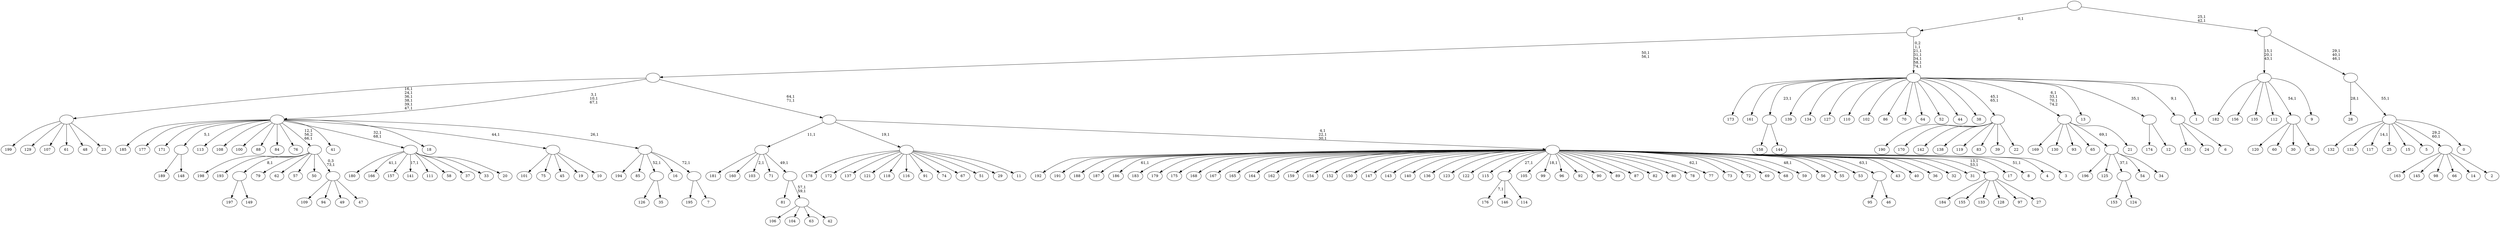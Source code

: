 digraph T {
	275 [label="199"]
	274 [label="198"]
	273 [label="197"]
	272 [label="196"]
	271 [label="195"]
	270 [label="194"]
	269 [label="193"]
	268 [label="192"]
	267 [label="191"]
	266 [label="190"]
	265 [label="189"]
	264 [label="188"]
	263 [label="187"]
	262 [label="186"]
	260 [label="185"]
	259 [label="184"]
	258 [label="183"]
	257 [label="182"]
	256 [label="181"]
	255 [label="180"]
	254 [label="179"]
	253 [label="178"]
	252 [label="177"]
	251 [label="176"]
	249 [label="175"]
	248 [label="174"]
	247 [label="173"]
	246 [label="172"]
	245 [label="171"]
	244 [label="170"]
	243 [label="169"]
	242 [label="168"]
	241 [label="167"]
	240 [label="166"]
	238 [label="165"]
	237 [label="164"]
	236 [label="163"]
	235 [label="162"]
	234 [label="161"]
	233 [label="160"]
	232 [label="159"]
	231 [label="158"]
	230 [label="157"]
	229 [label="156"]
	228 [label="155"]
	227 [label="154"]
	226 [label="153"]
	225 [label="152"]
	224 [label="151"]
	223 [label="150"]
	222 [label="149"]
	221 [label=""]
	220 [label="148"]
	219 [label=""]
	218 [label="147"]
	217 [label="146"]
	216 [label="145"]
	215 [label="144"]
	214 [label=""]
	213 [label="143"]
	212 [label="142"]
	211 [label="141"]
	209 [label="140"]
	208 [label="139"]
	207 [label="138"]
	206 [label="137"]
	205 [label="136"]
	204 [label="135"]
	203 [label="134"]
	202 [label="133"]
	201 [label="132"]
	200 [label="131"]
	199 [label="130"]
	198 [label="129"]
	197 [label="128"]
	196 [label="127"]
	195 [label="126"]
	194 [label="125"]
	193 [label="124"]
	192 [label=""]
	191 [label="123"]
	190 [label="122"]
	189 [label="121"]
	188 [label="120"]
	187 [label="119"]
	186 [label="118"]
	185 [label="117"]
	183 [label="116"]
	182 [label="115"]
	181 [label="114"]
	180 [label=""]
	179 [label="113"]
	178 [label="112"]
	177 [label="111"]
	176 [label="110"]
	175 [label="109"]
	174 [label="108"]
	173 [label="107"]
	172 [label="106"]
	171 [label="105"]
	170 [label="104"]
	169 [label="103"]
	167 [label="102"]
	166 [label="101"]
	165 [label="100"]
	164 [label="99"]
	162 [label="98"]
	161 [label="97"]
	160 [label="96"]
	159 [label="95"]
	158 [label="94"]
	157 [label="93"]
	156 [label="92"]
	155 [label="91"]
	154 [label="90"]
	153 [label="89"]
	152 [label="88"]
	151 [label="87"]
	150 [label="86"]
	149 [label="85"]
	148 [label="84"]
	147 [label="83"]
	146 [label="82"]
	145 [label="81"]
	144 [label="80"]
	143 [label="79"]
	142 [label="78"]
	141 [label="77"]
	139 [label="76"]
	138 [label="75"]
	137 [label="74"]
	136 [label="73"]
	135 [label="72"]
	134 [label="71"]
	133 [label="70"]
	132 [label="69"]
	131 [label="68"]
	130 [label="67"]
	129 [label="66"]
	128 [label="65"]
	127 [label="64"]
	126 [label="63"]
	125 [label="62"]
	124 [label="61"]
	123 [label="60"]
	122 [label="59"]
	120 [label="58"]
	119 [label="57"]
	118 [label="56"]
	117 [label="55"]
	116 [label="54"]
	115 [label="53"]
	114 [label="52"]
	113 [label="51"]
	112 [label="50"]
	111 [label="49"]
	110 [label="48"]
	109 [label="47"]
	108 [label=""]
	107 [label=""]
	105 [label="46"]
	104 [label=""]
	103 [label="45"]
	102 [label="44"]
	101 [label="43"]
	100 [label="42"]
	99 [label=""]
	97 [label=""]
	96 [label=""]
	95 [label="41"]
	94 [label="40"]
	93 [label="39"]
	92 [label="38"]
	91 [label="37"]
	90 [label="36"]
	89 [label="35"]
	88 [label=""]
	87 [label="34"]
	86 [label=""]
	85 [label="33"]
	84 [label="32"]
	83 [label="31"]
	82 [label="30"]
	81 [label="29"]
	80 [label="28"]
	78 [label="27"]
	77 [label=""]
	75 [label="26"]
	74 [label=""]
	73 [label="25"]
	72 [label="24"]
	71 [label="23"]
	70 [label=""]
	64 [label="22"]
	63 [label=""]
	61 [label="21"]
	60 [label=""]
	57 [label="20"]
	56 [label=""]
	54 [label="19"]
	53 [label="18"]
	52 [label="17"]
	51 [label="16"]
	50 [label="15"]
	49 [label="14"]
	48 [label="13"]
	47 [label="12"]
	46 [label=""]
	45 [label="11"]
	44 [label=""]
	43 [label="10"]
	42 [label=""]
	41 [label="9"]
	40 [label=""]
	37 [label="8"]
	35 [label="7"]
	34 [label=""]
	33 [label=""]
	32 [label=""]
	29 [label="6"]
	28 [label=""]
	27 [label="5"]
	26 [label="4"]
	25 [label="3"]
	24 [label=""]
	21 [label=""]
	19 [label=""]
	17 [label="2"]
	16 [label=""]
	15 [label="1"]
	14 [label=""]
	8 [label=""]
	7 [label="0"]
	6 [label=""]
	5 [label=""]
	2 [label=""]
	0 [label=""]
	221 -> 273 [label=""]
	221 -> 222 [label=""]
	219 -> 265 [label=""]
	219 -> 220 [label=""]
	214 -> 231 [label=""]
	214 -> 215 [label=""]
	192 -> 226 [label=""]
	192 -> 193 [label=""]
	180 -> 251 [label="7,1"]
	180 -> 217 [label=""]
	180 -> 181 [label=""]
	108 -> 175 [label=""]
	108 -> 158 [label=""]
	108 -> 111 [label=""]
	108 -> 109 [label=""]
	107 -> 274 [label=""]
	107 -> 269 [label=""]
	107 -> 221 [label="8,1"]
	107 -> 143 [label=""]
	107 -> 125 [label=""]
	107 -> 119 [label=""]
	107 -> 112 [label=""]
	107 -> 108 [label="0,3\n73,1"]
	104 -> 159 [label=""]
	104 -> 105 [label=""]
	99 -> 172 [label=""]
	99 -> 170 [label=""]
	99 -> 126 [label=""]
	99 -> 100 [label=""]
	97 -> 99 [label="57,1\n59,1"]
	97 -> 145 [label=""]
	96 -> 169 [label="2,1"]
	96 -> 256 [label=""]
	96 -> 233 [label=""]
	96 -> 134 [label=""]
	96 -> 97 [label="49,1"]
	88 -> 195 [label=""]
	88 -> 89 [label=""]
	86 -> 272 [label=""]
	86 -> 194 [label=""]
	86 -> 192 [label="37,1"]
	86 -> 116 [label=""]
	86 -> 87 [label=""]
	77 -> 259 [label=""]
	77 -> 228 [label=""]
	77 -> 202 [label=""]
	77 -> 197 [label=""]
	77 -> 161 [label=""]
	77 -> 78 [label=""]
	74 -> 188 [label=""]
	74 -> 123 [label=""]
	74 -> 82 [label=""]
	74 -> 75 [label=""]
	70 -> 275 [label=""]
	70 -> 198 [label=""]
	70 -> 173 [label=""]
	70 -> 124 [label=""]
	70 -> 110 [label=""]
	70 -> 71 [label=""]
	63 -> 266 [label=""]
	63 -> 244 [label=""]
	63 -> 212 [label=""]
	63 -> 207 [label=""]
	63 -> 187 [label=""]
	63 -> 147 [label=""]
	63 -> 93 [label=""]
	63 -> 64 [label=""]
	60 -> 243 [label=""]
	60 -> 199 [label=""]
	60 -> 157 [label=""]
	60 -> 128 [label=""]
	60 -> 86 [label="69,1"]
	60 -> 61 [label=""]
	56 -> 211 [label="17,1"]
	56 -> 240 [label="41,1"]
	56 -> 255 [label=""]
	56 -> 230 [label=""]
	56 -> 177 [label=""]
	56 -> 120 [label=""]
	56 -> 91 [label=""]
	56 -> 85 [label=""]
	56 -> 57 [label=""]
	46 -> 248 [label=""]
	46 -> 47 [label=""]
	44 -> 253 [label=""]
	44 -> 246 [label=""]
	44 -> 206 [label=""]
	44 -> 189 [label=""]
	44 -> 186 [label=""]
	44 -> 183 [label=""]
	44 -> 155 [label=""]
	44 -> 137 [label=""]
	44 -> 130 [label=""]
	44 -> 113 [label=""]
	44 -> 81 [label=""]
	44 -> 45 [label=""]
	42 -> 166 [label=""]
	42 -> 138 [label=""]
	42 -> 103 [label=""]
	42 -> 54 [label=""]
	42 -> 43 [label=""]
	40 -> 257 [label=""]
	40 -> 229 [label=""]
	40 -> 204 [label=""]
	40 -> 178 [label=""]
	40 -> 74 [label="54,1"]
	40 -> 41 [label=""]
	34 -> 271 [label=""]
	34 -> 35 [label=""]
	33 -> 270 [label=""]
	33 -> 149 [label=""]
	33 -> 88 [label="52,1"]
	33 -> 51 [label=""]
	33 -> 34 [label="72,1"]
	32 -> 56 [label="32,1\n68,1"]
	32 -> 107 [label="12,1\n56,2\n66,1"]
	32 -> 260 [label=""]
	32 -> 252 [label=""]
	32 -> 245 [label=""]
	32 -> 219 [label="5,1"]
	32 -> 179 [label=""]
	32 -> 174 [label=""]
	32 -> 165 [label=""]
	32 -> 152 [label=""]
	32 -> 148 [label=""]
	32 -> 139 [label=""]
	32 -> 95 [label=""]
	32 -> 53 [label=""]
	32 -> 42 [label="44,1"]
	32 -> 33 [label="26,1"]
	28 -> 224 [label=""]
	28 -> 72 [label=""]
	28 -> 29 [label=""]
	24 -> 37 [label="51,1"]
	24 -> 77 [label="13,1\n53,1"]
	24 -> 122 [label="48,1"]
	24 -> 141 [label="62,1"]
	24 -> 164 [label="18,1"]
	24 -> 262 [label="61,1"]
	24 -> 268 [label=""]
	24 -> 267 [label=""]
	24 -> 264 [label=""]
	24 -> 263 [label=""]
	24 -> 258 [label=""]
	24 -> 254 [label=""]
	24 -> 249 [label=""]
	24 -> 242 [label=""]
	24 -> 241 [label=""]
	24 -> 238 [label=""]
	24 -> 237 [label=""]
	24 -> 235 [label=""]
	24 -> 232 [label=""]
	24 -> 227 [label=""]
	24 -> 225 [label=""]
	24 -> 223 [label=""]
	24 -> 218 [label=""]
	24 -> 213 [label=""]
	24 -> 209 [label=""]
	24 -> 205 [label=""]
	24 -> 191 [label=""]
	24 -> 190 [label=""]
	24 -> 182 [label=""]
	24 -> 180 [label="27,1"]
	24 -> 171 [label=""]
	24 -> 160 [label=""]
	24 -> 156 [label=""]
	24 -> 154 [label=""]
	24 -> 153 [label=""]
	24 -> 151 [label=""]
	24 -> 146 [label=""]
	24 -> 144 [label=""]
	24 -> 142 [label=""]
	24 -> 136 [label=""]
	24 -> 135 [label=""]
	24 -> 132 [label=""]
	24 -> 131 [label=""]
	24 -> 118 [label=""]
	24 -> 117 [label=""]
	24 -> 115 [label=""]
	24 -> 104 [label="63,1"]
	24 -> 101 [label=""]
	24 -> 94 [label=""]
	24 -> 90 [label=""]
	24 -> 84 [label=""]
	24 -> 83 [label=""]
	24 -> 52 [label=""]
	24 -> 26 [label=""]
	24 -> 25 [label=""]
	21 -> 24 [label="4,1\n22,1\n30,1"]
	21 -> 96 [label="11,1"]
	21 -> 44 [label="19,1"]
	19 -> 21 [label="64,1\n71,1"]
	19 -> 32 [label="3,1\n10,1\n67,1"]
	19 -> 70 [label="16,1\n24,1\n36,1\n38,1\n39,1\n47,1"]
	16 -> 236 [label=""]
	16 -> 216 [label=""]
	16 -> 162 [label=""]
	16 -> 129 [label=""]
	16 -> 49 [label=""]
	16 -> 17 [label=""]
	14 -> 60 [label="6,1\n33,1\n70,1\n74,2"]
	14 -> 63 [label="45,1\n65,1"]
	14 -> 247 [label=""]
	14 -> 234 [label=""]
	14 -> 214 [label="23,1"]
	14 -> 208 [label=""]
	14 -> 203 [label=""]
	14 -> 196 [label=""]
	14 -> 176 [label=""]
	14 -> 167 [label=""]
	14 -> 150 [label=""]
	14 -> 133 [label=""]
	14 -> 127 [label=""]
	14 -> 114 [label=""]
	14 -> 102 [label=""]
	14 -> 92 [label=""]
	14 -> 48 [label=""]
	14 -> 46 [label="35,1"]
	14 -> 28 [label="9,1"]
	14 -> 15 [label=""]
	8 -> 14 [label="0,2\n1,1\n21,1\n31,1\n34,1\n58,1\n74,1"]
	8 -> 19 [label="50,1\n56,1"]
	6 -> 185 [label="14,1"]
	6 -> 201 [label=""]
	6 -> 200 [label=""]
	6 -> 73 [label=""]
	6 -> 50 [label=""]
	6 -> 27 [label=""]
	6 -> 16 [label="29,2\n60,1"]
	6 -> 7 [label=""]
	5 -> 80 [label="28,1"]
	5 -> 6 [label="55,1"]
	2 -> 5 [label="29,1\n40,1\n46,1"]
	2 -> 40 [label="15,1\n20,1\n43,1"]
	0 -> 2 [label="25,1\n42,1"]
	0 -> 8 [label="0,1"]
}
